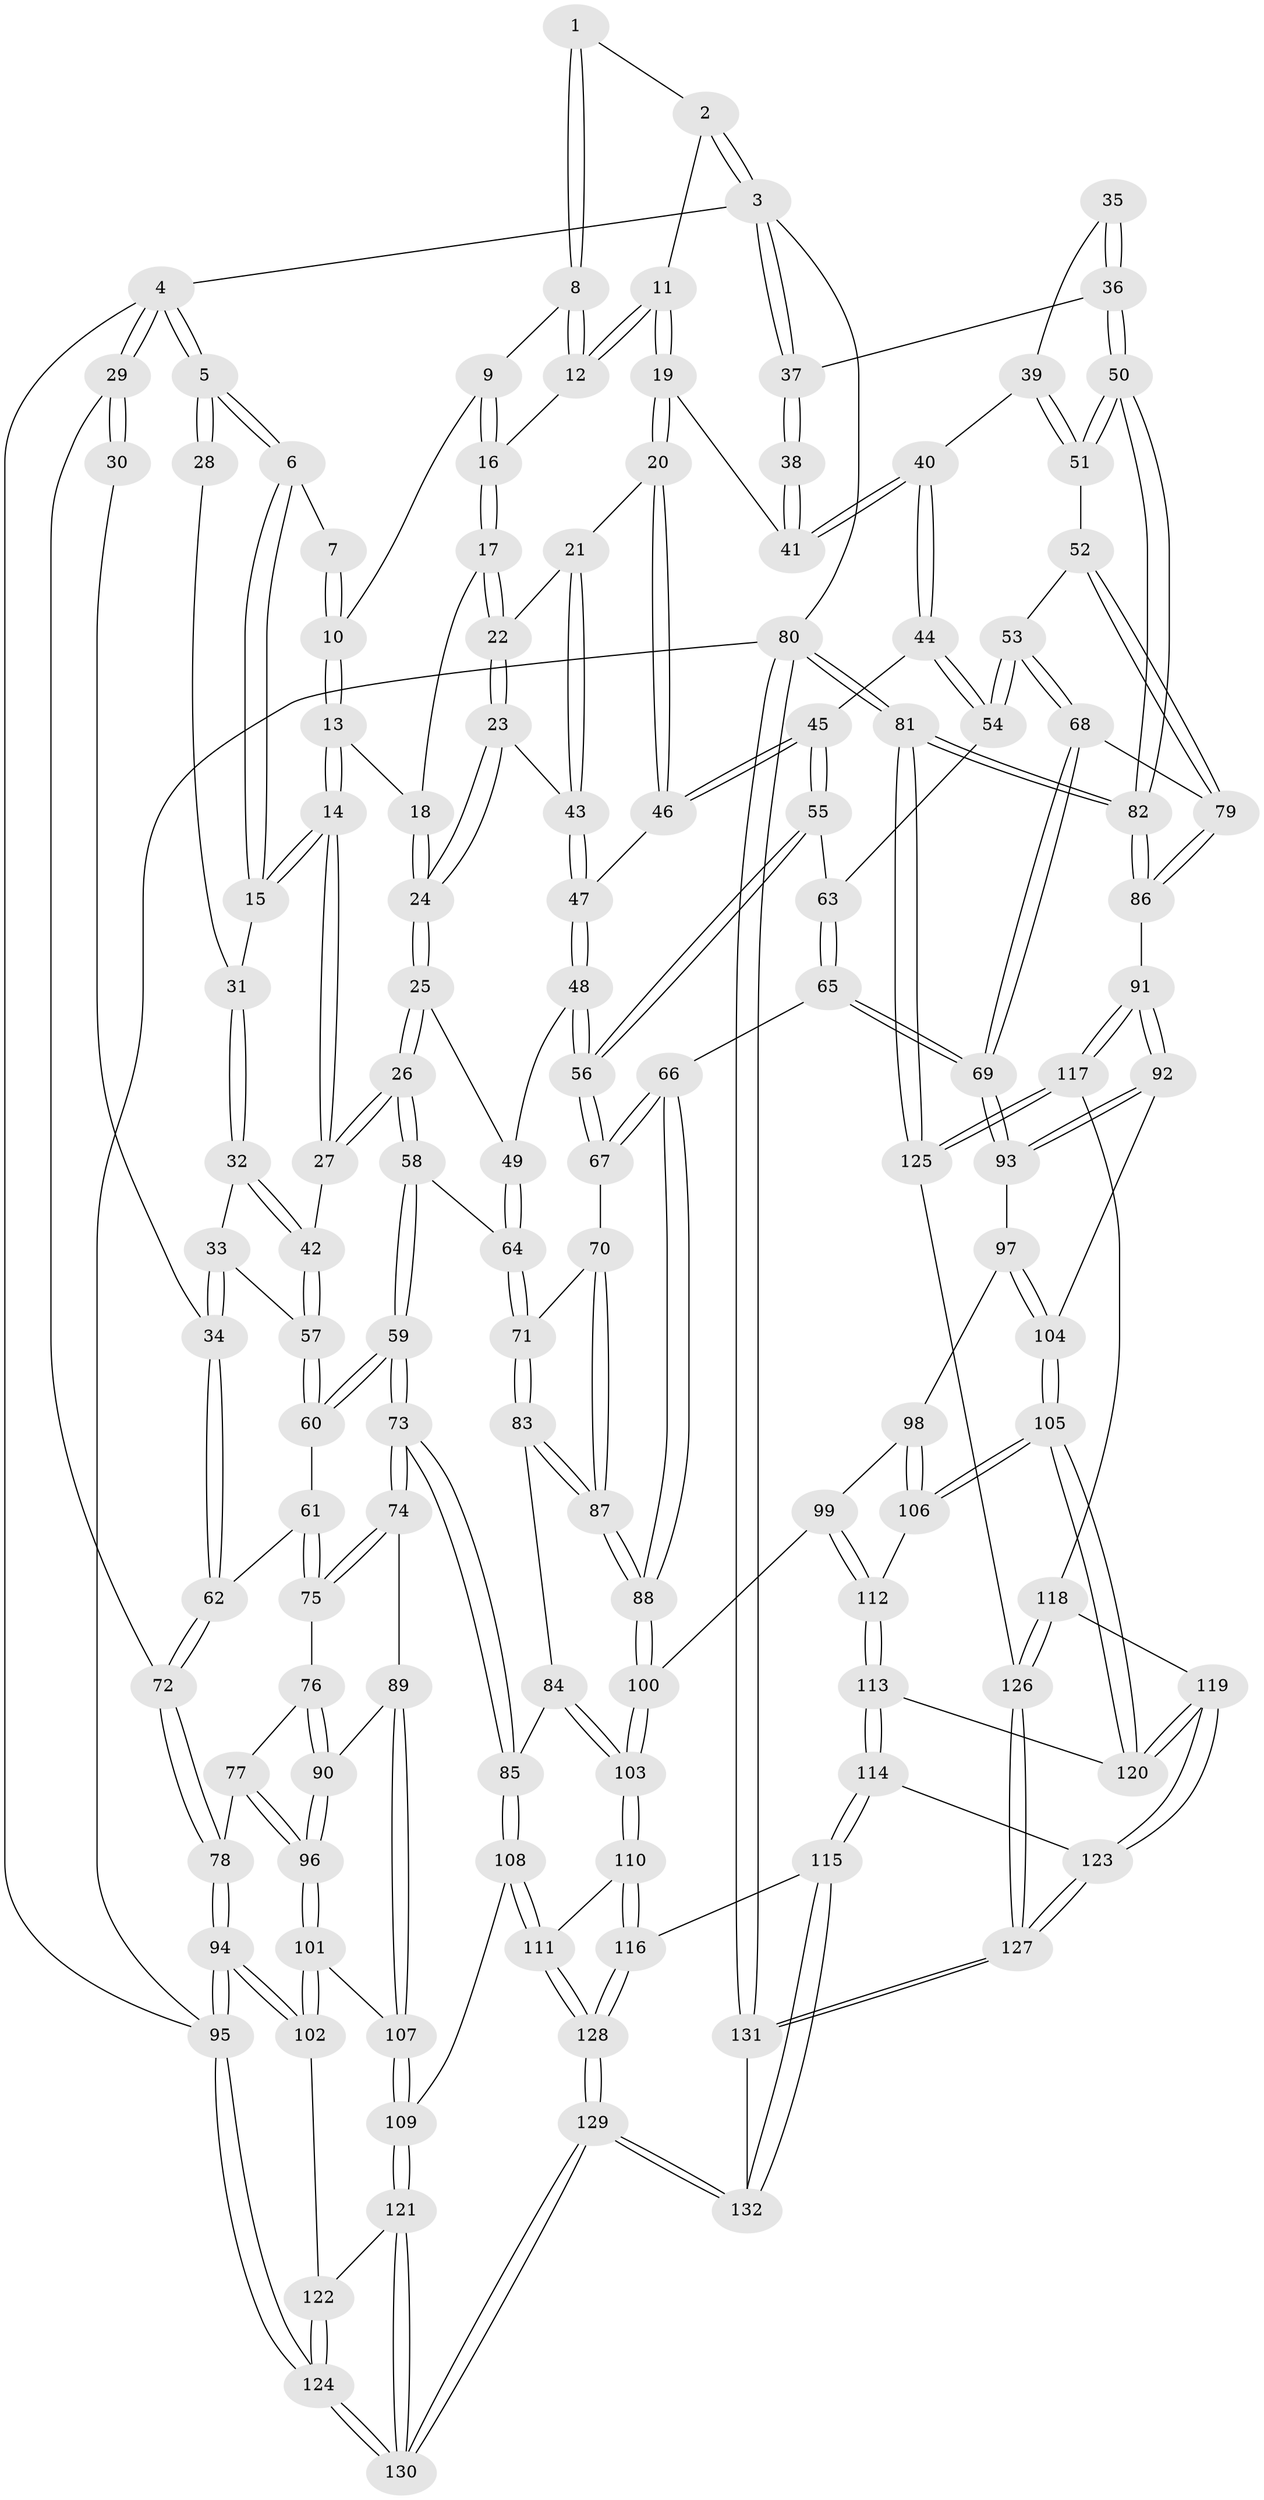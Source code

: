 // Generated by graph-tools (version 1.1) at 2025/27/03/09/25 03:27:08]
// undirected, 132 vertices, 327 edges
graph export_dot {
graph [start="1"]
  node [color=gray90,style=filled];
  1 [pos="+0.6755798253788421+0"];
  2 [pos="+0.734965523827345+0"];
  3 [pos="+1+0"];
  4 [pos="+0+0"];
  5 [pos="+0+0"];
  6 [pos="+0.20819297924376065+0"];
  7 [pos="+0.45027690286983174+0"];
  8 [pos="+0.6069230169461522+0.03981436211100607"];
  9 [pos="+0.5927828108941025+0.06478633313856279"];
  10 [pos="+0.4753167978197835+0.08166088360782911"];
  11 [pos="+0.8016491289935613+0.09638006856551483"];
  12 [pos="+0.6965055437495201+0.10094776432182193"];
  13 [pos="+0.4605621600558669+0.11521332015475341"];
  14 [pos="+0.3829217880780351+0.1918317362551938"];
  15 [pos="+0.281729951772342+0.10328183386666795"];
  16 [pos="+0.6120522738428408+0.13264552053032075"];
  17 [pos="+0.6077663170632245+0.1473836020372271"];
  18 [pos="+0.5750485970741066+0.1562529153851974"];
  19 [pos="+0.8052012610583076+0.10287802824791042"];
  20 [pos="+0.7956562532271599+0.11984851789550155"];
  21 [pos="+0.6498041904576966+0.1917240119419499"];
  22 [pos="+0.6226109912870106+0.169082405182677"];
  23 [pos="+0.5721005472805238+0.24477463962655857"];
  24 [pos="+0.5221247615110957+0.2664182993736237"];
  25 [pos="+0.4834186401328307+0.30064540850098403"];
  26 [pos="+0.45139568726484947+0.3032379412125744"];
  27 [pos="+0.39171752349223693+0.2484662806764626"];
  28 [pos="+0.18918292758153224+0.15040313296446892"];
  29 [pos="+0+0.07530830248558801"];
  30 [pos="+0.18867644586937282+0.15061130571672093"];
  31 [pos="+0.20741543075343316+0.14738993688344632"];
  32 [pos="+0.20536961382577798+0.220749656500267"];
  33 [pos="+0.17153060830489314+0.2869656573085476"];
  34 [pos="+0.051207796764137115+0.30486046232169567"];
  35 [pos="+0.9557833566860917+0.1435337896581627"];
  36 [pos="+1+0.157197457765364"];
  37 [pos="+1+0"];
  38 [pos="+0.8526274927631314+0.11311055976657787"];
  39 [pos="+0.9441255355563202+0.25353945084817875"];
  40 [pos="+0.9013811468099342+0.25160424326913916"];
  41 [pos="+0.8415004094060391+0.1143540045741273"];
  42 [pos="+0.31149913969607146+0.2955454465104774"];
  43 [pos="+0.6566577379047961+0.2389568676503687"];
  44 [pos="+0.8439170914320977+0.3301444771177591"];
  45 [pos="+0.8196694486552304+0.32446155532949567"];
  46 [pos="+0.7641849835569089+0.24621290782936564"];
  47 [pos="+0.6793286370202134+0.2727540898048172"];
  48 [pos="+0.6462094867224222+0.3531679361655877"];
  49 [pos="+0.6022054478266466+0.34702992437011954"];
  50 [pos="+1+0.3203119608648117"];
  51 [pos="+1+0.3299972727290627"];
  52 [pos="+1+0.34468381573539314"];
  53 [pos="+0.9279964810465287+0.41049301012713124"];
  54 [pos="+0.8570184239606121+0.34657224251601254"];
  55 [pos="+0.746543873895017+0.3781598417824457"];
  56 [pos="+0.6871733730897918+0.40742524704418887"];
  57 [pos="+0.28277365178124697+0.31778555823596666"];
  58 [pos="+0.44559745491413083+0.38095851000773695"];
  59 [pos="+0.3545772765451286+0.5052579810838645"];
  60 [pos="+0.2665161963898017+0.3641903169445925"];
  61 [pos="+0.21906392942021757+0.4004330026080231"];
  62 [pos="+0+0.3308698250969754"];
  63 [pos="+0.8061413132025873+0.4266900837225787"];
  64 [pos="+0.5400905932080939+0.4864546029532049"];
  65 [pos="+0.8138324266361632+0.5470545082632924"];
  66 [pos="+0.7301602747906604+0.5260369865967263"];
  67 [pos="+0.6878648057752821+0.4864743951099255"];
  68 [pos="+0.8757086111155526+0.5344275819917248"];
  69 [pos="+0.8271703485201205+0.552622587343177"];
  70 [pos="+0.6013277329093051+0.511357598187148"];
  71 [pos="+0.552004950603678+0.50952785838197"];
  72 [pos="+0+0.3546212877585421"];
  73 [pos="+0.33211803973202236+0.5936904744936315"];
  74 [pos="+0.3084924919438008+0.5919985420052902"];
  75 [pos="+0.20886745125802975+0.5129235473024552"];
  76 [pos="+0.03157041335231124+0.49359033663353236"];
  77 [pos="+0+0.47882976954633416"];
  78 [pos="+0+0.4064337193614276"];
  79 [pos="+0.9330005353710403+0.5637412402234351"];
  80 [pos="+1+1"];
  81 [pos="+1+1"];
  82 [pos="+1+0.6939348915228027"];
  83 [pos="+0.4850164321138511+0.5848394882342051"];
  84 [pos="+0.4531252433373667+0.5995144227370794"];
  85 [pos="+0.3344811348024635+0.5958180278120527"];
  86 [pos="+1+0.6797008362123405"];
  87 [pos="+0.6121951272370805+0.6555863618666252"];
  88 [pos="+0.6428411524436802+0.6943616864628727"];
  89 [pos="+0.2595173337223538+0.621917715549462"];
  90 [pos="+0.1471068873343491+0.6337615573515522"];
  91 [pos="+0.9389688516990106+0.7380867757618771"];
  92 [pos="+0.9260788630090733+0.7363141108180786"];
  93 [pos="+0.8241492346019496+0.6047369010565837"];
  94 [pos="+0+0.7664018113931174"];
  95 [pos="+0+1"];
  96 [pos="+0.08712949882298394+0.7033928670840096"];
  97 [pos="+0.797911031497125+0.656616770356385"];
  98 [pos="+0.7894033884280224+0.6642961064712559"];
  99 [pos="+0.6696385281456987+0.7145236664195346"];
  100 [pos="+0.6437040094071599+0.7025898947980035"];
  101 [pos="+0.0859658814852942+0.7103529639129853"];
  102 [pos="+0+0.7652635984974601"];
  103 [pos="+0.5496661771082125+0.7735555073209238"];
  104 [pos="+0.8543677141820366+0.7613209371477003"];
  105 [pos="+0.8190013150384201+0.7930706554164638"];
  106 [pos="+0.7836893558320446+0.7684342851411258"];
  107 [pos="+0.16936726868676485+0.7587826814571912"];
  108 [pos="+0.3591876394722165+0.7887281935335168"];
  109 [pos="+0.19471466739971727+0.8282381186227911"];
  110 [pos="+0.5236460552302764+0.8242836561165928"];
  111 [pos="+0.39662306294091837+0.8259598779738876"];
  112 [pos="+0.6989884224184606+0.750542960000231"];
  113 [pos="+0.7024838759995243+0.8176254923067432"];
  114 [pos="+0.6964194009373559+0.8739382906056181"];
  115 [pos="+0.5977595323692437+0.9067006596241953"];
  116 [pos="+0.5564863323800228+0.8730777928545808"];
  117 [pos="+0.9165769468322633+0.8646521908907394"];
  118 [pos="+0.8830851852429167+0.8695356943453287"];
  119 [pos="+0.8200396979693321+0.8403262160750591"];
  120 [pos="+0.818271949854292+0.8060839573872915"];
  121 [pos="+0.177729730659004+0.8595572424412455"];
  122 [pos="+0.0689200005994904+0.8365302967601398"];
  123 [pos="+0.7640651142808386+0.8991152973286685"];
  124 [pos="+0+1"];
  125 [pos="+0.9595009126207673+0.8903794360778264"];
  126 [pos="+0.8600950249208481+0.9808441820815621"];
  127 [pos="+0.816292207680134+1"];
  128 [pos="+0.2744244377268584+1"];
  129 [pos="+0.27138431773690863+1"];
  130 [pos="+0.18531655970173103+1"];
  131 [pos="+0.8212005110456717+1"];
  132 [pos="+0.6523002375900209+1"];
  1 -- 2;
  1 -- 8;
  1 -- 8;
  2 -- 3;
  2 -- 3;
  2 -- 11;
  3 -- 4;
  3 -- 37;
  3 -- 37;
  3 -- 80;
  4 -- 5;
  4 -- 5;
  4 -- 29;
  4 -- 29;
  4 -- 95;
  5 -- 6;
  5 -- 6;
  5 -- 28;
  5 -- 28;
  6 -- 7;
  6 -- 15;
  6 -- 15;
  7 -- 10;
  7 -- 10;
  8 -- 9;
  8 -- 12;
  8 -- 12;
  9 -- 10;
  9 -- 16;
  9 -- 16;
  10 -- 13;
  10 -- 13;
  11 -- 12;
  11 -- 12;
  11 -- 19;
  11 -- 19;
  12 -- 16;
  13 -- 14;
  13 -- 14;
  13 -- 18;
  14 -- 15;
  14 -- 15;
  14 -- 27;
  14 -- 27;
  15 -- 31;
  16 -- 17;
  16 -- 17;
  17 -- 18;
  17 -- 22;
  17 -- 22;
  18 -- 24;
  18 -- 24;
  19 -- 20;
  19 -- 20;
  19 -- 41;
  20 -- 21;
  20 -- 46;
  20 -- 46;
  21 -- 22;
  21 -- 43;
  21 -- 43;
  22 -- 23;
  22 -- 23;
  23 -- 24;
  23 -- 24;
  23 -- 43;
  24 -- 25;
  24 -- 25;
  25 -- 26;
  25 -- 26;
  25 -- 49;
  26 -- 27;
  26 -- 27;
  26 -- 58;
  26 -- 58;
  27 -- 42;
  28 -- 31;
  29 -- 30;
  29 -- 30;
  29 -- 72;
  30 -- 34;
  31 -- 32;
  31 -- 32;
  32 -- 33;
  32 -- 42;
  32 -- 42;
  33 -- 34;
  33 -- 34;
  33 -- 57;
  34 -- 62;
  34 -- 62;
  35 -- 36;
  35 -- 36;
  35 -- 39;
  36 -- 37;
  36 -- 50;
  36 -- 50;
  37 -- 38;
  37 -- 38;
  38 -- 41;
  38 -- 41;
  39 -- 40;
  39 -- 51;
  39 -- 51;
  40 -- 41;
  40 -- 41;
  40 -- 44;
  40 -- 44;
  42 -- 57;
  42 -- 57;
  43 -- 47;
  43 -- 47;
  44 -- 45;
  44 -- 54;
  44 -- 54;
  45 -- 46;
  45 -- 46;
  45 -- 55;
  45 -- 55;
  46 -- 47;
  47 -- 48;
  47 -- 48;
  48 -- 49;
  48 -- 56;
  48 -- 56;
  49 -- 64;
  49 -- 64;
  50 -- 51;
  50 -- 51;
  50 -- 82;
  50 -- 82;
  51 -- 52;
  52 -- 53;
  52 -- 79;
  52 -- 79;
  53 -- 54;
  53 -- 54;
  53 -- 68;
  53 -- 68;
  54 -- 63;
  55 -- 56;
  55 -- 56;
  55 -- 63;
  56 -- 67;
  56 -- 67;
  57 -- 60;
  57 -- 60;
  58 -- 59;
  58 -- 59;
  58 -- 64;
  59 -- 60;
  59 -- 60;
  59 -- 73;
  59 -- 73;
  60 -- 61;
  61 -- 62;
  61 -- 75;
  61 -- 75;
  62 -- 72;
  62 -- 72;
  63 -- 65;
  63 -- 65;
  64 -- 71;
  64 -- 71;
  65 -- 66;
  65 -- 69;
  65 -- 69;
  66 -- 67;
  66 -- 67;
  66 -- 88;
  66 -- 88;
  67 -- 70;
  68 -- 69;
  68 -- 69;
  68 -- 79;
  69 -- 93;
  69 -- 93;
  70 -- 71;
  70 -- 87;
  70 -- 87;
  71 -- 83;
  71 -- 83;
  72 -- 78;
  72 -- 78;
  73 -- 74;
  73 -- 74;
  73 -- 85;
  73 -- 85;
  74 -- 75;
  74 -- 75;
  74 -- 89;
  75 -- 76;
  76 -- 77;
  76 -- 90;
  76 -- 90;
  77 -- 78;
  77 -- 96;
  77 -- 96;
  78 -- 94;
  78 -- 94;
  79 -- 86;
  79 -- 86;
  80 -- 81;
  80 -- 81;
  80 -- 131;
  80 -- 131;
  80 -- 95;
  81 -- 82;
  81 -- 82;
  81 -- 125;
  81 -- 125;
  82 -- 86;
  82 -- 86;
  83 -- 84;
  83 -- 87;
  83 -- 87;
  84 -- 85;
  84 -- 103;
  84 -- 103;
  85 -- 108;
  85 -- 108;
  86 -- 91;
  87 -- 88;
  87 -- 88;
  88 -- 100;
  88 -- 100;
  89 -- 90;
  89 -- 107;
  89 -- 107;
  90 -- 96;
  90 -- 96;
  91 -- 92;
  91 -- 92;
  91 -- 117;
  91 -- 117;
  92 -- 93;
  92 -- 93;
  92 -- 104;
  93 -- 97;
  94 -- 95;
  94 -- 95;
  94 -- 102;
  94 -- 102;
  95 -- 124;
  95 -- 124;
  96 -- 101;
  96 -- 101;
  97 -- 98;
  97 -- 104;
  97 -- 104;
  98 -- 99;
  98 -- 106;
  98 -- 106;
  99 -- 100;
  99 -- 112;
  99 -- 112;
  100 -- 103;
  100 -- 103;
  101 -- 102;
  101 -- 102;
  101 -- 107;
  102 -- 122;
  103 -- 110;
  103 -- 110;
  104 -- 105;
  104 -- 105;
  105 -- 106;
  105 -- 106;
  105 -- 120;
  105 -- 120;
  106 -- 112;
  107 -- 109;
  107 -- 109;
  108 -- 109;
  108 -- 111;
  108 -- 111;
  109 -- 121;
  109 -- 121;
  110 -- 111;
  110 -- 116;
  110 -- 116;
  111 -- 128;
  111 -- 128;
  112 -- 113;
  112 -- 113;
  113 -- 114;
  113 -- 114;
  113 -- 120;
  114 -- 115;
  114 -- 115;
  114 -- 123;
  115 -- 116;
  115 -- 132;
  115 -- 132;
  116 -- 128;
  116 -- 128;
  117 -- 118;
  117 -- 125;
  117 -- 125;
  118 -- 119;
  118 -- 126;
  118 -- 126;
  119 -- 120;
  119 -- 120;
  119 -- 123;
  119 -- 123;
  121 -- 122;
  121 -- 130;
  121 -- 130;
  122 -- 124;
  122 -- 124;
  123 -- 127;
  123 -- 127;
  124 -- 130;
  124 -- 130;
  125 -- 126;
  126 -- 127;
  126 -- 127;
  127 -- 131;
  127 -- 131;
  128 -- 129;
  128 -- 129;
  129 -- 130;
  129 -- 130;
  129 -- 132;
  129 -- 132;
  131 -- 132;
}
